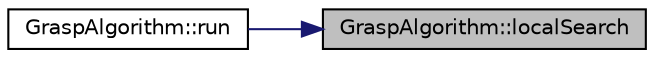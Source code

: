 digraph "GraspAlgorithm::localSearch"
{
 // LATEX_PDF_SIZE
  edge [fontname="Helvetica",fontsize="10",labelfontname="Helvetica",labelfontsize="10"];
  node [fontname="Helvetica",fontsize="10",shape=record];
  rankdir="RL";
  Node1 [label="GraspAlgorithm::localSearch",height=0.2,width=0.4,color="black", fillcolor="grey75", style="filled", fontcolor="black",tooltip="Representa la búsqueda local."];
  Node1 -> Node2 [dir="back",color="midnightblue",fontsize="10",style="solid",fontname="Helvetica"];
  Node2 [label="GraspAlgorithm::run",height=0.2,width=0.4,color="black", fillcolor="white", style="filled",URL="$class_grasp_algorithm.html#a1f8240237fd9bece51eeb6b7f8ffd3c9",tooltip="Este método se encarga de ejecutar el algoritmo grasp, para ello se hace un preprocesamiento,..."];
}
